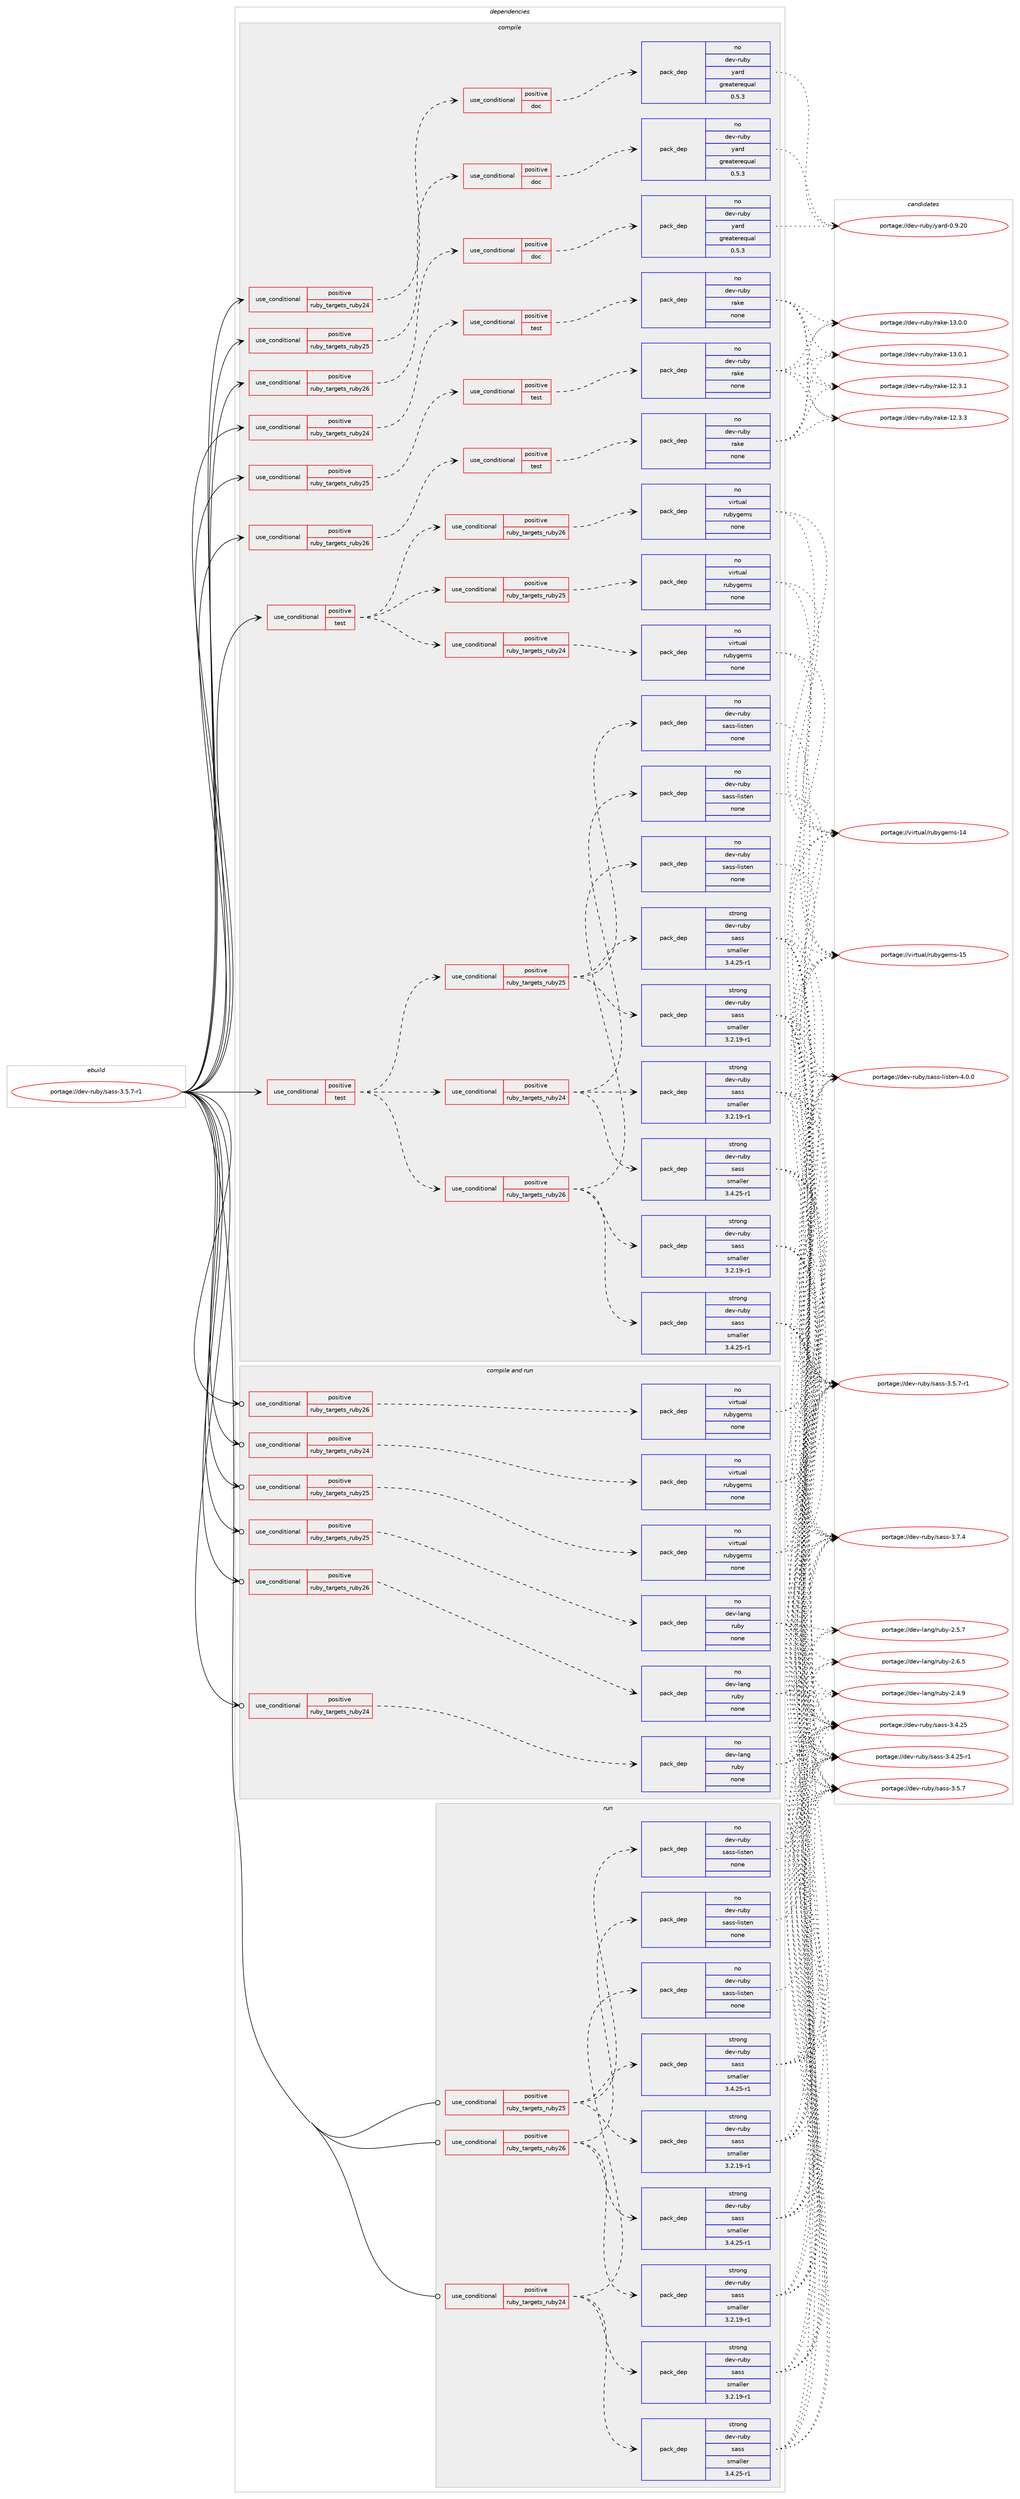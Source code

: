 digraph prolog {

# *************
# Graph options
# *************

newrank=true;
concentrate=true;
compound=true;
graph [rankdir=LR,fontname=Helvetica,fontsize=10,ranksep=1.5];#, ranksep=2.5, nodesep=0.2];
edge  [arrowhead=vee];
node  [fontname=Helvetica,fontsize=10];

# **********
# The ebuild
# **********

subgraph cluster_leftcol {
color=gray;
rank=same;
label=<<i>ebuild</i>>;
id [label="portage://dev-ruby/sass-3.5.7-r1", color=red, width=4, href="../dev-ruby/sass-3.5.7-r1.svg"];
}

# ****************
# The dependencies
# ****************

subgraph cluster_midcol {
color=gray;
label=<<i>dependencies</i>>;
subgraph cluster_compile {
fillcolor="#eeeeee";
style=filled;
label=<<i>compile</i>>;
subgraph cond65598 {
dependency248102 [label=<<TABLE BORDER="0" CELLBORDER="1" CELLSPACING="0" CELLPADDING="4"><TR><TD ROWSPAN="3" CELLPADDING="10">use_conditional</TD></TR><TR><TD>positive</TD></TR><TR><TD>ruby_targets_ruby24</TD></TR></TABLE>>, shape=none, color=red];
subgraph cond65599 {
dependency248103 [label=<<TABLE BORDER="0" CELLBORDER="1" CELLSPACING="0" CELLPADDING="4"><TR><TD ROWSPAN="3" CELLPADDING="10">use_conditional</TD></TR><TR><TD>positive</TD></TR><TR><TD>doc</TD></TR></TABLE>>, shape=none, color=red];
subgraph pack178959 {
dependency248104 [label=<<TABLE BORDER="0" CELLBORDER="1" CELLSPACING="0" CELLPADDING="4" WIDTH="220"><TR><TD ROWSPAN="6" CELLPADDING="30">pack_dep</TD></TR><TR><TD WIDTH="110">no</TD></TR><TR><TD>dev-ruby</TD></TR><TR><TD>yard</TD></TR><TR><TD>greaterequal</TD></TR><TR><TD>0.5.3</TD></TR></TABLE>>, shape=none, color=blue];
}
dependency248103:e -> dependency248104:w [weight=20,style="dashed",arrowhead="vee"];
}
dependency248102:e -> dependency248103:w [weight=20,style="dashed",arrowhead="vee"];
}
id:e -> dependency248102:w [weight=20,style="solid",arrowhead="vee"];
subgraph cond65600 {
dependency248105 [label=<<TABLE BORDER="0" CELLBORDER="1" CELLSPACING="0" CELLPADDING="4"><TR><TD ROWSPAN="3" CELLPADDING="10">use_conditional</TD></TR><TR><TD>positive</TD></TR><TR><TD>ruby_targets_ruby24</TD></TR></TABLE>>, shape=none, color=red];
subgraph cond65601 {
dependency248106 [label=<<TABLE BORDER="0" CELLBORDER="1" CELLSPACING="0" CELLPADDING="4"><TR><TD ROWSPAN="3" CELLPADDING="10">use_conditional</TD></TR><TR><TD>positive</TD></TR><TR><TD>test</TD></TR></TABLE>>, shape=none, color=red];
subgraph pack178960 {
dependency248107 [label=<<TABLE BORDER="0" CELLBORDER="1" CELLSPACING="0" CELLPADDING="4" WIDTH="220"><TR><TD ROWSPAN="6" CELLPADDING="30">pack_dep</TD></TR><TR><TD WIDTH="110">no</TD></TR><TR><TD>dev-ruby</TD></TR><TR><TD>rake</TD></TR><TR><TD>none</TD></TR><TR><TD></TD></TR></TABLE>>, shape=none, color=blue];
}
dependency248106:e -> dependency248107:w [weight=20,style="dashed",arrowhead="vee"];
}
dependency248105:e -> dependency248106:w [weight=20,style="dashed",arrowhead="vee"];
}
id:e -> dependency248105:w [weight=20,style="solid",arrowhead="vee"];
subgraph cond65602 {
dependency248108 [label=<<TABLE BORDER="0" CELLBORDER="1" CELLSPACING="0" CELLPADDING="4"><TR><TD ROWSPAN="3" CELLPADDING="10">use_conditional</TD></TR><TR><TD>positive</TD></TR><TR><TD>ruby_targets_ruby25</TD></TR></TABLE>>, shape=none, color=red];
subgraph cond65603 {
dependency248109 [label=<<TABLE BORDER="0" CELLBORDER="1" CELLSPACING="0" CELLPADDING="4"><TR><TD ROWSPAN="3" CELLPADDING="10">use_conditional</TD></TR><TR><TD>positive</TD></TR><TR><TD>doc</TD></TR></TABLE>>, shape=none, color=red];
subgraph pack178961 {
dependency248110 [label=<<TABLE BORDER="0" CELLBORDER="1" CELLSPACING="0" CELLPADDING="4" WIDTH="220"><TR><TD ROWSPAN="6" CELLPADDING="30">pack_dep</TD></TR><TR><TD WIDTH="110">no</TD></TR><TR><TD>dev-ruby</TD></TR><TR><TD>yard</TD></TR><TR><TD>greaterequal</TD></TR><TR><TD>0.5.3</TD></TR></TABLE>>, shape=none, color=blue];
}
dependency248109:e -> dependency248110:w [weight=20,style="dashed",arrowhead="vee"];
}
dependency248108:e -> dependency248109:w [weight=20,style="dashed",arrowhead="vee"];
}
id:e -> dependency248108:w [weight=20,style="solid",arrowhead="vee"];
subgraph cond65604 {
dependency248111 [label=<<TABLE BORDER="0" CELLBORDER="1" CELLSPACING="0" CELLPADDING="4"><TR><TD ROWSPAN="3" CELLPADDING="10">use_conditional</TD></TR><TR><TD>positive</TD></TR><TR><TD>ruby_targets_ruby25</TD></TR></TABLE>>, shape=none, color=red];
subgraph cond65605 {
dependency248112 [label=<<TABLE BORDER="0" CELLBORDER="1" CELLSPACING="0" CELLPADDING="4"><TR><TD ROWSPAN="3" CELLPADDING="10">use_conditional</TD></TR><TR><TD>positive</TD></TR><TR><TD>test</TD></TR></TABLE>>, shape=none, color=red];
subgraph pack178962 {
dependency248113 [label=<<TABLE BORDER="0" CELLBORDER="1" CELLSPACING="0" CELLPADDING="4" WIDTH="220"><TR><TD ROWSPAN="6" CELLPADDING="30">pack_dep</TD></TR><TR><TD WIDTH="110">no</TD></TR><TR><TD>dev-ruby</TD></TR><TR><TD>rake</TD></TR><TR><TD>none</TD></TR><TR><TD></TD></TR></TABLE>>, shape=none, color=blue];
}
dependency248112:e -> dependency248113:w [weight=20,style="dashed",arrowhead="vee"];
}
dependency248111:e -> dependency248112:w [weight=20,style="dashed",arrowhead="vee"];
}
id:e -> dependency248111:w [weight=20,style="solid",arrowhead="vee"];
subgraph cond65606 {
dependency248114 [label=<<TABLE BORDER="0" CELLBORDER="1" CELLSPACING="0" CELLPADDING="4"><TR><TD ROWSPAN="3" CELLPADDING="10">use_conditional</TD></TR><TR><TD>positive</TD></TR><TR><TD>ruby_targets_ruby26</TD></TR></TABLE>>, shape=none, color=red];
subgraph cond65607 {
dependency248115 [label=<<TABLE BORDER="0" CELLBORDER="1" CELLSPACING="0" CELLPADDING="4"><TR><TD ROWSPAN="3" CELLPADDING="10">use_conditional</TD></TR><TR><TD>positive</TD></TR><TR><TD>doc</TD></TR></TABLE>>, shape=none, color=red];
subgraph pack178963 {
dependency248116 [label=<<TABLE BORDER="0" CELLBORDER="1" CELLSPACING="0" CELLPADDING="4" WIDTH="220"><TR><TD ROWSPAN="6" CELLPADDING="30">pack_dep</TD></TR><TR><TD WIDTH="110">no</TD></TR><TR><TD>dev-ruby</TD></TR><TR><TD>yard</TD></TR><TR><TD>greaterequal</TD></TR><TR><TD>0.5.3</TD></TR></TABLE>>, shape=none, color=blue];
}
dependency248115:e -> dependency248116:w [weight=20,style="dashed",arrowhead="vee"];
}
dependency248114:e -> dependency248115:w [weight=20,style="dashed",arrowhead="vee"];
}
id:e -> dependency248114:w [weight=20,style="solid",arrowhead="vee"];
subgraph cond65608 {
dependency248117 [label=<<TABLE BORDER="0" CELLBORDER="1" CELLSPACING="0" CELLPADDING="4"><TR><TD ROWSPAN="3" CELLPADDING="10">use_conditional</TD></TR><TR><TD>positive</TD></TR><TR><TD>ruby_targets_ruby26</TD></TR></TABLE>>, shape=none, color=red];
subgraph cond65609 {
dependency248118 [label=<<TABLE BORDER="0" CELLBORDER="1" CELLSPACING="0" CELLPADDING="4"><TR><TD ROWSPAN="3" CELLPADDING="10">use_conditional</TD></TR><TR><TD>positive</TD></TR><TR><TD>test</TD></TR></TABLE>>, shape=none, color=red];
subgraph pack178964 {
dependency248119 [label=<<TABLE BORDER="0" CELLBORDER="1" CELLSPACING="0" CELLPADDING="4" WIDTH="220"><TR><TD ROWSPAN="6" CELLPADDING="30">pack_dep</TD></TR><TR><TD WIDTH="110">no</TD></TR><TR><TD>dev-ruby</TD></TR><TR><TD>rake</TD></TR><TR><TD>none</TD></TR><TR><TD></TD></TR></TABLE>>, shape=none, color=blue];
}
dependency248118:e -> dependency248119:w [weight=20,style="dashed",arrowhead="vee"];
}
dependency248117:e -> dependency248118:w [weight=20,style="dashed",arrowhead="vee"];
}
id:e -> dependency248117:w [weight=20,style="solid",arrowhead="vee"];
subgraph cond65610 {
dependency248120 [label=<<TABLE BORDER="0" CELLBORDER="1" CELLSPACING="0" CELLPADDING="4"><TR><TD ROWSPAN="3" CELLPADDING="10">use_conditional</TD></TR><TR><TD>positive</TD></TR><TR><TD>test</TD></TR></TABLE>>, shape=none, color=red];
subgraph cond65611 {
dependency248121 [label=<<TABLE BORDER="0" CELLBORDER="1" CELLSPACING="0" CELLPADDING="4"><TR><TD ROWSPAN="3" CELLPADDING="10">use_conditional</TD></TR><TR><TD>positive</TD></TR><TR><TD>ruby_targets_ruby24</TD></TR></TABLE>>, shape=none, color=red];
subgraph pack178965 {
dependency248122 [label=<<TABLE BORDER="0" CELLBORDER="1" CELLSPACING="0" CELLPADDING="4" WIDTH="220"><TR><TD ROWSPAN="6" CELLPADDING="30">pack_dep</TD></TR><TR><TD WIDTH="110">no</TD></TR><TR><TD>virtual</TD></TR><TR><TD>rubygems</TD></TR><TR><TD>none</TD></TR><TR><TD></TD></TR></TABLE>>, shape=none, color=blue];
}
dependency248121:e -> dependency248122:w [weight=20,style="dashed",arrowhead="vee"];
}
dependency248120:e -> dependency248121:w [weight=20,style="dashed",arrowhead="vee"];
subgraph cond65612 {
dependency248123 [label=<<TABLE BORDER="0" CELLBORDER="1" CELLSPACING="0" CELLPADDING="4"><TR><TD ROWSPAN="3" CELLPADDING="10">use_conditional</TD></TR><TR><TD>positive</TD></TR><TR><TD>ruby_targets_ruby25</TD></TR></TABLE>>, shape=none, color=red];
subgraph pack178966 {
dependency248124 [label=<<TABLE BORDER="0" CELLBORDER="1" CELLSPACING="0" CELLPADDING="4" WIDTH="220"><TR><TD ROWSPAN="6" CELLPADDING="30">pack_dep</TD></TR><TR><TD WIDTH="110">no</TD></TR><TR><TD>virtual</TD></TR><TR><TD>rubygems</TD></TR><TR><TD>none</TD></TR><TR><TD></TD></TR></TABLE>>, shape=none, color=blue];
}
dependency248123:e -> dependency248124:w [weight=20,style="dashed",arrowhead="vee"];
}
dependency248120:e -> dependency248123:w [weight=20,style="dashed",arrowhead="vee"];
subgraph cond65613 {
dependency248125 [label=<<TABLE BORDER="0" CELLBORDER="1" CELLSPACING="0" CELLPADDING="4"><TR><TD ROWSPAN="3" CELLPADDING="10">use_conditional</TD></TR><TR><TD>positive</TD></TR><TR><TD>ruby_targets_ruby26</TD></TR></TABLE>>, shape=none, color=red];
subgraph pack178967 {
dependency248126 [label=<<TABLE BORDER="0" CELLBORDER="1" CELLSPACING="0" CELLPADDING="4" WIDTH="220"><TR><TD ROWSPAN="6" CELLPADDING="30">pack_dep</TD></TR><TR><TD WIDTH="110">no</TD></TR><TR><TD>virtual</TD></TR><TR><TD>rubygems</TD></TR><TR><TD>none</TD></TR><TR><TD></TD></TR></TABLE>>, shape=none, color=blue];
}
dependency248125:e -> dependency248126:w [weight=20,style="dashed",arrowhead="vee"];
}
dependency248120:e -> dependency248125:w [weight=20,style="dashed",arrowhead="vee"];
}
id:e -> dependency248120:w [weight=20,style="solid",arrowhead="vee"];
subgraph cond65614 {
dependency248127 [label=<<TABLE BORDER="0" CELLBORDER="1" CELLSPACING="0" CELLPADDING="4"><TR><TD ROWSPAN="3" CELLPADDING="10">use_conditional</TD></TR><TR><TD>positive</TD></TR><TR><TD>test</TD></TR></TABLE>>, shape=none, color=red];
subgraph cond65615 {
dependency248128 [label=<<TABLE BORDER="0" CELLBORDER="1" CELLSPACING="0" CELLPADDING="4"><TR><TD ROWSPAN="3" CELLPADDING="10">use_conditional</TD></TR><TR><TD>positive</TD></TR><TR><TD>ruby_targets_ruby24</TD></TR></TABLE>>, shape=none, color=red];
subgraph pack178968 {
dependency248129 [label=<<TABLE BORDER="0" CELLBORDER="1" CELLSPACING="0" CELLPADDING="4" WIDTH="220"><TR><TD ROWSPAN="6" CELLPADDING="30">pack_dep</TD></TR><TR><TD WIDTH="110">strong</TD></TR><TR><TD>dev-ruby</TD></TR><TR><TD>sass</TD></TR><TR><TD>smaller</TD></TR><TR><TD>3.2.19-r1</TD></TR></TABLE>>, shape=none, color=blue];
}
dependency248128:e -> dependency248129:w [weight=20,style="dashed",arrowhead="vee"];
subgraph pack178969 {
dependency248130 [label=<<TABLE BORDER="0" CELLBORDER="1" CELLSPACING="0" CELLPADDING="4" WIDTH="220"><TR><TD ROWSPAN="6" CELLPADDING="30">pack_dep</TD></TR><TR><TD WIDTH="110">strong</TD></TR><TR><TD>dev-ruby</TD></TR><TR><TD>sass</TD></TR><TR><TD>smaller</TD></TR><TR><TD>3.4.25-r1</TD></TR></TABLE>>, shape=none, color=blue];
}
dependency248128:e -> dependency248130:w [weight=20,style="dashed",arrowhead="vee"];
subgraph pack178970 {
dependency248131 [label=<<TABLE BORDER="0" CELLBORDER="1" CELLSPACING="0" CELLPADDING="4" WIDTH="220"><TR><TD ROWSPAN="6" CELLPADDING="30">pack_dep</TD></TR><TR><TD WIDTH="110">no</TD></TR><TR><TD>dev-ruby</TD></TR><TR><TD>sass-listen</TD></TR><TR><TD>none</TD></TR><TR><TD></TD></TR></TABLE>>, shape=none, color=blue];
}
dependency248128:e -> dependency248131:w [weight=20,style="dashed",arrowhead="vee"];
}
dependency248127:e -> dependency248128:w [weight=20,style="dashed",arrowhead="vee"];
subgraph cond65616 {
dependency248132 [label=<<TABLE BORDER="0" CELLBORDER="1" CELLSPACING="0" CELLPADDING="4"><TR><TD ROWSPAN="3" CELLPADDING="10">use_conditional</TD></TR><TR><TD>positive</TD></TR><TR><TD>ruby_targets_ruby25</TD></TR></TABLE>>, shape=none, color=red];
subgraph pack178971 {
dependency248133 [label=<<TABLE BORDER="0" CELLBORDER="1" CELLSPACING="0" CELLPADDING="4" WIDTH="220"><TR><TD ROWSPAN="6" CELLPADDING="30">pack_dep</TD></TR><TR><TD WIDTH="110">strong</TD></TR><TR><TD>dev-ruby</TD></TR><TR><TD>sass</TD></TR><TR><TD>smaller</TD></TR><TR><TD>3.2.19-r1</TD></TR></TABLE>>, shape=none, color=blue];
}
dependency248132:e -> dependency248133:w [weight=20,style="dashed",arrowhead="vee"];
subgraph pack178972 {
dependency248134 [label=<<TABLE BORDER="0" CELLBORDER="1" CELLSPACING="0" CELLPADDING="4" WIDTH="220"><TR><TD ROWSPAN="6" CELLPADDING="30">pack_dep</TD></TR><TR><TD WIDTH="110">strong</TD></TR><TR><TD>dev-ruby</TD></TR><TR><TD>sass</TD></TR><TR><TD>smaller</TD></TR><TR><TD>3.4.25-r1</TD></TR></TABLE>>, shape=none, color=blue];
}
dependency248132:e -> dependency248134:w [weight=20,style="dashed",arrowhead="vee"];
subgraph pack178973 {
dependency248135 [label=<<TABLE BORDER="0" CELLBORDER="1" CELLSPACING="0" CELLPADDING="4" WIDTH="220"><TR><TD ROWSPAN="6" CELLPADDING="30">pack_dep</TD></TR><TR><TD WIDTH="110">no</TD></TR><TR><TD>dev-ruby</TD></TR><TR><TD>sass-listen</TD></TR><TR><TD>none</TD></TR><TR><TD></TD></TR></TABLE>>, shape=none, color=blue];
}
dependency248132:e -> dependency248135:w [weight=20,style="dashed",arrowhead="vee"];
}
dependency248127:e -> dependency248132:w [weight=20,style="dashed",arrowhead="vee"];
subgraph cond65617 {
dependency248136 [label=<<TABLE BORDER="0" CELLBORDER="1" CELLSPACING="0" CELLPADDING="4"><TR><TD ROWSPAN="3" CELLPADDING="10">use_conditional</TD></TR><TR><TD>positive</TD></TR><TR><TD>ruby_targets_ruby26</TD></TR></TABLE>>, shape=none, color=red];
subgraph pack178974 {
dependency248137 [label=<<TABLE BORDER="0" CELLBORDER="1" CELLSPACING="0" CELLPADDING="4" WIDTH="220"><TR><TD ROWSPAN="6" CELLPADDING="30">pack_dep</TD></TR><TR><TD WIDTH="110">strong</TD></TR><TR><TD>dev-ruby</TD></TR><TR><TD>sass</TD></TR><TR><TD>smaller</TD></TR><TR><TD>3.2.19-r1</TD></TR></TABLE>>, shape=none, color=blue];
}
dependency248136:e -> dependency248137:w [weight=20,style="dashed",arrowhead="vee"];
subgraph pack178975 {
dependency248138 [label=<<TABLE BORDER="0" CELLBORDER="1" CELLSPACING="0" CELLPADDING="4" WIDTH="220"><TR><TD ROWSPAN="6" CELLPADDING="30">pack_dep</TD></TR><TR><TD WIDTH="110">strong</TD></TR><TR><TD>dev-ruby</TD></TR><TR><TD>sass</TD></TR><TR><TD>smaller</TD></TR><TR><TD>3.4.25-r1</TD></TR></TABLE>>, shape=none, color=blue];
}
dependency248136:e -> dependency248138:w [weight=20,style="dashed",arrowhead="vee"];
subgraph pack178976 {
dependency248139 [label=<<TABLE BORDER="0" CELLBORDER="1" CELLSPACING="0" CELLPADDING="4" WIDTH="220"><TR><TD ROWSPAN="6" CELLPADDING="30">pack_dep</TD></TR><TR><TD WIDTH="110">no</TD></TR><TR><TD>dev-ruby</TD></TR><TR><TD>sass-listen</TD></TR><TR><TD>none</TD></TR><TR><TD></TD></TR></TABLE>>, shape=none, color=blue];
}
dependency248136:e -> dependency248139:w [weight=20,style="dashed",arrowhead="vee"];
}
dependency248127:e -> dependency248136:w [weight=20,style="dashed",arrowhead="vee"];
}
id:e -> dependency248127:w [weight=20,style="solid",arrowhead="vee"];
}
subgraph cluster_compileandrun {
fillcolor="#eeeeee";
style=filled;
label=<<i>compile and run</i>>;
subgraph cond65618 {
dependency248140 [label=<<TABLE BORDER="0" CELLBORDER="1" CELLSPACING="0" CELLPADDING="4"><TR><TD ROWSPAN="3" CELLPADDING="10">use_conditional</TD></TR><TR><TD>positive</TD></TR><TR><TD>ruby_targets_ruby24</TD></TR></TABLE>>, shape=none, color=red];
subgraph pack178977 {
dependency248141 [label=<<TABLE BORDER="0" CELLBORDER="1" CELLSPACING="0" CELLPADDING="4" WIDTH="220"><TR><TD ROWSPAN="6" CELLPADDING="30">pack_dep</TD></TR><TR><TD WIDTH="110">no</TD></TR><TR><TD>dev-lang</TD></TR><TR><TD>ruby</TD></TR><TR><TD>none</TD></TR><TR><TD></TD></TR></TABLE>>, shape=none, color=blue];
}
dependency248140:e -> dependency248141:w [weight=20,style="dashed",arrowhead="vee"];
}
id:e -> dependency248140:w [weight=20,style="solid",arrowhead="odotvee"];
subgraph cond65619 {
dependency248142 [label=<<TABLE BORDER="0" CELLBORDER="1" CELLSPACING="0" CELLPADDING="4"><TR><TD ROWSPAN="3" CELLPADDING="10">use_conditional</TD></TR><TR><TD>positive</TD></TR><TR><TD>ruby_targets_ruby24</TD></TR></TABLE>>, shape=none, color=red];
subgraph pack178978 {
dependency248143 [label=<<TABLE BORDER="0" CELLBORDER="1" CELLSPACING="0" CELLPADDING="4" WIDTH="220"><TR><TD ROWSPAN="6" CELLPADDING="30">pack_dep</TD></TR><TR><TD WIDTH="110">no</TD></TR><TR><TD>virtual</TD></TR><TR><TD>rubygems</TD></TR><TR><TD>none</TD></TR><TR><TD></TD></TR></TABLE>>, shape=none, color=blue];
}
dependency248142:e -> dependency248143:w [weight=20,style="dashed",arrowhead="vee"];
}
id:e -> dependency248142:w [weight=20,style="solid",arrowhead="odotvee"];
subgraph cond65620 {
dependency248144 [label=<<TABLE BORDER="0" CELLBORDER="1" CELLSPACING="0" CELLPADDING="4"><TR><TD ROWSPAN="3" CELLPADDING="10">use_conditional</TD></TR><TR><TD>positive</TD></TR><TR><TD>ruby_targets_ruby25</TD></TR></TABLE>>, shape=none, color=red];
subgraph pack178979 {
dependency248145 [label=<<TABLE BORDER="0" CELLBORDER="1" CELLSPACING="0" CELLPADDING="4" WIDTH="220"><TR><TD ROWSPAN="6" CELLPADDING="30">pack_dep</TD></TR><TR><TD WIDTH="110">no</TD></TR><TR><TD>dev-lang</TD></TR><TR><TD>ruby</TD></TR><TR><TD>none</TD></TR><TR><TD></TD></TR></TABLE>>, shape=none, color=blue];
}
dependency248144:e -> dependency248145:w [weight=20,style="dashed",arrowhead="vee"];
}
id:e -> dependency248144:w [weight=20,style="solid",arrowhead="odotvee"];
subgraph cond65621 {
dependency248146 [label=<<TABLE BORDER="0" CELLBORDER="1" CELLSPACING="0" CELLPADDING="4"><TR><TD ROWSPAN="3" CELLPADDING="10">use_conditional</TD></TR><TR><TD>positive</TD></TR><TR><TD>ruby_targets_ruby25</TD></TR></TABLE>>, shape=none, color=red];
subgraph pack178980 {
dependency248147 [label=<<TABLE BORDER="0" CELLBORDER="1" CELLSPACING="0" CELLPADDING="4" WIDTH="220"><TR><TD ROWSPAN="6" CELLPADDING="30">pack_dep</TD></TR><TR><TD WIDTH="110">no</TD></TR><TR><TD>virtual</TD></TR><TR><TD>rubygems</TD></TR><TR><TD>none</TD></TR><TR><TD></TD></TR></TABLE>>, shape=none, color=blue];
}
dependency248146:e -> dependency248147:w [weight=20,style="dashed",arrowhead="vee"];
}
id:e -> dependency248146:w [weight=20,style="solid",arrowhead="odotvee"];
subgraph cond65622 {
dependency248148 [label=<<TABLE BORDER="0" CELLBORDER="1" CELLSPACING="0" CELLPADDING="4"><TR><TD ROWSPAN="3" CELLPADDING="10">use_conditional</TD></TR><TR><TD>positive</TD></TR><TR><TD>ruby_targets_ruby26</TD></TR></TABLE>>, shape=none, color=red];
subgraph pack178981 {
dependency248149 [label=<<TABLE BORDER="0" CELLBORDER="1" CELLSPACING="0" CELLPADDING="4" WIDTH="220"><TR><TD ROWSPAN="6" CELLPADDING="30">pack_dep</TD></TR><TR><TD WIDTH="110">no</TD></TR><TR><TD>dev-lang</TD></TR><TR><TD>ruby</TD></TR><TR><TD>none</TD></TR><TR><TD></TD></TR></TABLE>>, shape=none, color=blue];
}
dependency248148:e -> dependency248149:w [weight=20,style="dashed",arrowhead="vee"];
}
id:e -> dependency248148:w [weight=20,style="solid",arrowhead="odotvee"];
subgraph cond65623 {
dependency248150 [label=<<TABLE BORDER="0" CELLBORDER="1" CELLSPACING="0" CELLPADDING="4"><TR><TD ROWSPAN="3" CELLPADDING="10">use_conditional</TD></TR><TR><TD>positive</TD></TR><TR><TD>ruby_targets_ruby26</TD></TR></TABLE>>, shape=none, color=red];
subgraph pack178982 {
dependency248151 [label=<<TABLE BORDER="0" CELLBORDER="1" CELLSPACING="0" CELLPADDING="4" WIDTH="220"><TR><TD ROWSPAN="6" CELLPADDING="30">pack_dep</TD></TR><TR><TD WIDTH="110">no</TD></TR><TR><TD>virtual</TD></TR><TR><TD>rubygems</TD></TR><TR><TD>none</TD></TR><TR><TD></TD></TR></TABLE>>, shape=none, color=blue];
}
dependency248150:e -> dependency248151:w [weight=20,style="dashed",arrowhead="vee"];
}
id:e -> dependency248150:w [weight=20,style="solid",arrowhead="odotvee"];
}
subgraph cluster_run {
fillcolor="#eeeeee";
style=filled;
label=<<i>run</i>>;
subgraph cond65624 {
dependency248152 [label=<<TABLE BORDER="0" CELLBORDER="1" CELLSPACING="0" CELLPADDING="4"><TR><TD ROWSPAN="3" CELLPADDING="10">use_conditional</TD></TR><TR><TD>positive</TD></TR><TR><TD>ruby_targets_ruby24</TD></TR></TABLE>>, shape=none, color=red];
subgraph pack178983 {
dependency248153 [label=<<TABLE BORDER="0" CELLBORDER="1" CELLSPACING="0" CELLPADDING="4" WIDTH="220"><TR><TD ROWSPAN="6" CELLPADDING="30">pack_dep</TD></TR><TR><TD WIDTH="110">strong</TD></TR><TR><TD>dev-ruby</TD></TR><TR><TD>sass</TD></TR><TR><TD>smaller</TD></TR><TR><TD>3.2.19-r1</TD></TR></TABLE>>, shape=none, color=blue];
}
dependency248152:e -> dependency248153:w [weight=20,style="dashed",arrowhead="vee"];
subgraph pack178984 {
dependency248154 [label=<<TABLE BORDER="0" CELLBORDER="1" CELLSPACING="0" CELLPADDING="4" WIDTH="220"><TR><TD ROWSPAN="6" CELLPADDING="30">pack_dep</TD></TR><TR><TD WIDTH="110">strong</TD></TR><TR><TD>dev-ruby</TD></TR><TR><TD>sass</TD></TR><TR><TD>smaller</TD></TR><TR><TD>3.4.25-r1</TD></TR></TABLE>>, shape=none, color=blue];
}
dependency248152:e -> dependency248154:w [weight=20,style="dashed",arrowhead="vee"];
subgraph pack178985 {
dependency248155 [label=<<TABLE BORDER="0" CELLBORDER="1" CELLSPACING="0" CELLPADDING="4" WIDTH="220"><TR><TD ROWSPAN="6" CELLPADDING="30">pack_dep</TD></TR><TR><TD WIDTH="110">no</TD></TR><TR><TD>dev-ruby</TD></TR><TR><TD>sass-listen</TD></TR><TR><TD>none</TD></TR><TR><TD></TD></TR></TABLE>>, shape=none, color=blue];
}
dependency248152:e -> dependency248155:w [weight=20,style="dashed",arrowhead="vee"];
}
id:e -> dependency248152:w [weight=20,style="solid",arrowhead="odot"];
subgraph cond65625 {
dependency248156 [label=<<TABLE BORDER="0" CELLBORDER="1" CELLSPACING="0" CELLPADDING="4"><TR><TD ROWSPAN="3" CELLPADDING="10">use_conditional</TD></TR><TR><TD>positive</TD></TR><TR><TD>ruby_targets_ruby25</TD></TR></TABLE>>, shape=none, color=red];
subgraph pack178986 {
dependency248157 [label=<<TABLE BORDER="0" CELLBORDER="1" CELLSPACING="0" CELLPADDING="4" WIDTH="220"><TR><TD ROWSPAN="6" CELLPADDING="30">pack_dep</TD></TR><TR><TD WIDTH="110">strong</TD></TR><TR><TD>dev-ruby</TD></TR><TR><TD>sass</TD></TR><TR><TD>smaller</TD></TR><TR><TD>3.2.19-r1</TD></TR></TABLE>>, shape=none, color=blue];
}
dependency248156:e -> dependency248157:w [weight=20,style="dashed",arrowhead="vee"];
subgraph pack178987 {
dependency248158 [label=<<TABLE BORDER="0" CELLBORDER="1" CELLSPACING="0" CELLPADDING="4" WIDTH="220"><TR><TD ROWSPAN="6" CELLPADDING="30">pack_dep</TD></TR><TR><TD WIDTH="110">strong</TD></TR><TR><TD>dev-ruby</TD></TR><TR><TD>sass</TD></TR><TR><TD>smaller</TD></TR><TR><TD>3.4.25-r1</TD></TR></TABLE>>, shape=none, color=blue];
}
dependency248156:e -> dependency248158:w [weight=20,style="dashed",arrowhead="vee"];
subgraph pack178988 {
dependency248159 [label=<<TABLE BORDER="0" CELLBORDER="1" CELLSPACING="0" CELLPADDING="4" WIDTH="220"><TR><TD ROWSPAN="6" CELLPADDING="30">pack_dep</TD></TR><TR><TD WIDTH="110">no</TD></TR><TR><TD>dev-ruby</TD></TR><TR><TD>sass-listen</TD></TR><TR><TD>none</TD></TR><TR><TD></TD></TR></TABLE>>, shape=none, color=blue];
}
dependency248156:e -> dependency248159:w [weight=20,style="dashed",arrowhead="vee"];
}
id:e -> dependency248156:w [weight=20,style="solid",arrowhead="odot"];
subgraph cond65626 {
dependency248160 [label=<<TABLE BORDER="0" CELLBORDER="1" CELLSPACING="0" CELLPADDING="4"><TR><TD ROWSPAN="3" CELLPADDING="10">use_conditional</TD></TR><TR><TD>positive</TD></TR><TR><TD>ruby_targets_ruby26</TD></TR></TABLE>>, shape=none, color=red];
subgraph pack178989 {
dependency248161 [label=<<TABLE BORDER="0" CELLBORDER="1" CELLSPACING="0" CELLPADDING="4" WIDTH="220"><TR><TD ROWSPAN="6" CELLPADDING="30">pack_dep</TD></TR><TR><TD WIDTH="110">strong</TD></TR><TR><TD>dev-ruby</TD></TR><TR><TD>sass</TD></TR><TR><TD>smaller</TD></TR><TR><TD>3.2.19-r1</TD></TR></TABLE>>, shape=none, color=blue];
}
dependency248160:e -> dependency248161:w [weight=20,style="dashed",arrowhead="vee"];
subgraph pack178990 {
dependency248162 [label=<<TABLE BORDER="0" CELLBORDER="1" CELLSPACING="0" CELLPADDING="4" WIDTH="220"><TR><TD ROWSPAN="6" CELLPADDING="30">pack_dep</TD></TR><TR><TD WIDTH="110">strong</TD></TR><TR><TD>dev-ruby</TD></TR><TR><TD>sass</TD></TR><TR><TD>smaller</TD></TR><TR><TD>3.4.25-r1</TD></TR></TABLE>>, shape=none, color=blue];
}
dependency248160:e -> dependency248162:w [weight=20,style="dashed",arrowhead="vee"];
subgraph pack178991 {
dependency248163 [label=<<TABLE BORDER="0" CELLBORDER="1" CELLSPACING="0" CELLPADDING="4" WIDTH="220"><TR><TD ROWSPAN="6" CELLPADDING="30">pack_dep</TD></TR><TR><TD WIDTH="110">no</TD></TR><TR><TD>dev-ruby</TD></TR><TR><TD>sass-listen</TD></TR><TR><TD>none</TD></TR><TR><TD></TD></TR></TABLE>>, shape=none, color=blue];
}
dependency248160:e -> dependency248163:w [weight=20,style="dashed",arrowhead="vee"];
}
id:e -> dependency248160:w [weight=20,style="solid",arrowhead="odot"];
}
}

# **************
# The candidates
# **************

subgraph cluster_choices {
rank=same;
color=gray;
label=<<i>candidates</i>>;

subgraph choice178959 {
color=black;
nodesep=1;
choiceportage1001011184511411798121471219711410045484657465048 [label="portage://dev-ruby/yard-0.9.20", color=red, width=4,href="../dev-ruby/yard-0.9.20.svg"];
dependency248104:e -> choiceportage1001011184511411798121471219711410045484657465048:w [style=dotted,weight="100"];
}
subgraph choice178960 {
color=black;
nodesep=1;
choiceportage1001011184511411798121471149710710145495046514649 [label="portage://dev-ruby/rake-12.3.1", color=red, width=4,href="../dev-ruby/rake-12.3.1.svg"];
choiceportage1001011184511411798121471149710710145495046514651 [label="portage://dev-ruby/rake-12.3.3", color=red, width=4,href="../dev-ruby/rake-12.3.3.svg"];
choiceportage1001011184511411798121471149710710145495146484648 [label="portage://dev-ruby/rake-13.0.0", color=red, width=4,href="../dev-ruby/rake-13.0.0.svg"];
choiceportage1001011184511411798121471149710710145495146484649 [label="portage://dev-ruby/rake-13.0.1", color=red, width=4,href="../dev-ruby/rake-13.0.1.svg"];
dependency248107:e -> choiceportage1001011184511411798121471149710710145495046514649:w [style=dotted,weight="100"];
dependency248107:e -> choiceportage1001011184511411798121471149710710145495046514651:w [style=dotted,weight="100"];
dependency248107:e -> choiceportage1001011184511411798121471149710710145495146484648:w [style=dotted,weight="100"];
dependency248107:e -> choiceportage1001011184511411798121471149710710145495146484649:w [style=dotted,weight="100"];
}
subgraph choice178961 {
color=black;
nodesep=1;
choiceportage1001011184511411798121471219711410045484657465048 [label="portage://dev-ruby/yard-0.9.20", color=red, width=4,href="../dev-ruby/yard-0.9.20.svg"];
dependency248110:e -> choiceportage1001011184511411798121471219711410045484657465048:w [style=dotted,weight="100"];
}
subgraph choice178962 {
color=black;
nodesep=1;
choiceportage1001011184511411798121471149710710145495046514649 [label="portage://dev-ruby/rake-12.3.1", color=red, width=4,href="../dev-ruby/rake-12.3.1.svg"];
choiceportage1001011184511411798121471149710710145495046514651 [label="portage://dev-ruby/rake-12.3.3", color=red, width=4,href="../dev-ruby/rake-12.3.3.svg"];
choiceportage1001011184511411798121471149710710145495146484648 [label="portage://dev-ruby/rake-13.0.0", color=red, width=4,href="../dev-ruby/rake-13.0.0.svg"];
choiceportage1001011184511411798121471149710710145495146484649 [label="portage://dev-ruby/rake-13.0.1", color=red, width=4,href="../dev-ruby/rake-13.0.1.svg"];
dependency248113:e -> choiceportage1001011184511411798121471149710710145495046514649:w [style=dotted,weight="100"];
dependency248113:e -> choiceportage1001011184511411798121471149710710145495046514651:w [style=dotted,weight="100"];
dependency248113:e -> choiceportage1001011184511411798121471149710710145495146484648:w [style=dotted,weight="100"];
dependency248113:e -> choiceportage1001011184511411798121471149710710145495146484649:w [style=dotted,weight="100"];
}
subgraph choice178963 {
color=black;
nodesep=1;
choiceportage1001011184511411798121471219711410045484657465048 [label="portage://dev-ruby/yard-0.9.20", color=red, width=4,href="../dev-ruby/yard-0.9.20.svg"];
dependency248116:e -> choiceportage1001011184511411798121471219711410045484657465048:w [style=dotted,weight="100"];
}
subgraph choice178964 {
color=black;
nodesep=1;
choiceportage1001011184511411798121471149710710145495046514649 [label="portage://dev-ruby/rake-12.3.1", color=red, width=4,href="../dev-ruby/rake-12.3.1.svg"];
choiceportage1001011184511411798121471149710710145495046514651 [label="portage://dev-ruby/rake-12.3.3", color=red, width=4,href="../dev-ruby/rake-12.3.3.svg"];
choiceportage1001011184511411798121471149710710145495146484648 [label="portage://dev-ruby/rake-13.0.0", color=red, width=4,href="../dev-ruby/rake-13.0.0.svg"];
choiceportage1001011184511411798121471149710710145495146484649 [label="portage://dev-ruby/rake-13.0.1", color=red, width=4,href="../dev-ruby/rake-13.0.1.svg"];
dependency248119:e -> choiceportage1001011184511411798121471149710710145495046514649:w [style=dotted,weight="100"];
dependency248119:e -> choiceportage1001011184511411798121471149710710145495046514651:w [style=dotted,weight="100"];
dependency248119:e -> choiceportage1001011184511411798121471149710710145495146484648:w [style=dotted,weight="100"];
dependency248119:e -> choiceportage1001011184511411798121471149710710145495146484649:w [style=dotted,weight="100"];
}
subgraph choice178965 {
color=black;
nodesep=1;
choiceportage118105114116117971084711411798121103101109115454952 [label="portage://virtual/rubygems-14", color=red, width=4,href="../virtual/rubygems-14.svg"];
choiceportage118105114116117971084711411798121103101109115454953 [label="portage://virtual/rubygems-15", color=red, width=4,href="../virtual/rubygems-15.svg"];
dependency248122:e -> choiceportage118105114116117971084711411798121103101109115454952:w [style=dotted,weight="100"];
dependency248122:e -> choiceportage118105114116117971084711411798121103101109115454953:w [style=dotted,weight="100"];
}
subgraph choice178966 {
color=black;
nodesep=1;
choiceportage118105114116117971084711411798121103101109115454952 [label="portage://virtual/rubygems-14", color=red, width=4,href="../virtual/rubygems-14.svg"];
choiceportage118105114116117971084711411798121103101109115454953 [label="portage://virtual/rubygems-15", color=red, width=4,href="../virtual/rubygems-15.svg"];
dependency248124:e -> choiceportage118105114116117971084711411798121103101109115454952:w [style=dotted,weight="100"];
dependency248124:e -> choiceportage118105114116117971084711411798121103101109115454953:w [style=dotted,weight="100"];
}
subgraph choice178967 {
color=black;
nodesep=1;
choiceportage118105114116117971084711411798121103101109115454952 [label="portage://virtual/rubygems-14", color=red, width=4,href="../virtual/rubygems-14.svg"];
choiceportage118105114116117971084711411798121103101109115454953 [label="portage://virtual/rubygems-15", color=red, width=4,href="../virtual/rubygems-15.svg"];
dependency248126:e -> choiceportage118105114116117971084711411798121103101109115454952:w [style=dotted,weight="100"];
dependency248126:e -> choiceportage118105114116117971084711411798121103101109115454953:w [style=dotted,weight="100"];
}
subgraph choice178968 {
color=black;
nodesep=1;
choiceportage1001011184511411798121471159711511545514652465053 [label="portage://dev-ruby/sass-3.4.25", color=red, width=4,href="../dev-ruby/sass-3.4.25.svg"];
choiceportage10010111845114117981214711597115115455146524650534511449 [label="portage://dev-ruby/sass-3.4.25-r1", color=red, width=4,href="../dev-ruby/sass-3.4.25-r1.svg"];
choiceportage10010111845114117981214711597115115455146534655 [label="portage://dev-ruby/sass-3.5.7", color=red, width=4,href="../dev-ruby/sass-3.5.7.svg"];
choiceportage100101118451141179812147115971151154551465346554511449 [label="portage://dev-ruby/sass-3.5.7-r1", color=red, width=4,href="../dev-ruby/sass-3.5.7-r1.svg"];
choiceportage10010111845114117981214711597115115455146554652 [label="portage://dev-ruby/sass-3.7.4", color=red, width=4,href="../dev-ruby/sass-3.7.4.svg"];
dependency248129:e -> choiceportage1001011184511411798121471159711511545514652465053:w [style=dotted,weight="100"];
dependency248129:e -> choiceportage10010111845114117981214711597115115455146524650534511449:w [style=dotted,weight="100"];
dependency248129:e -> choiceportage10010111845114117981214711597115115455146534655:w [style=dotted,weight="100"];
dependency248129:e -> choiceportage100101118451141179812147115971151154551465346554511449:w [style=dotted,weight="100"];
dependency248129:e -> choiceportage10010111845114117981214711597115115455146554652:w [style=dotted,weight="100"];
}
subgraph choice178969 {
color=black;
nodesep=1;
choiceportage1001011184511411798121471159711511545514652465053 [label="portage://dev-ruby/sass-3.4.25", color=red, width=4,href="../dev-ruby/sass-3.4.25.svg"];
choiceportage10010111845114117981214711597115115455146524650534511449 [label="portage://dev-ruby/sass-3.4.25-r1", color=red, width=4,href="../dev-ruby/sass-3.4.25-r1.svg"];
choiceportage10010111845114117981214711597115115455146534655 [label="portage://dev-ruby/sass-3.5.7", color=red, width=4,href="../dev-ruby/sass-3.5.7.svg"];
choiceportage100101118451141179812147115971151154551465346554511449 [label="portage://dev-ruby/sass-3.5.7-r1", color=red, width=4,href="../dev-ruby/sass-3.5.7-r1.svg"];
choiceportage10010111845114117981214711597115115455146554652 [label="portage://dev-ruby/sass-3.7.4", color=red, width=4,href="../dev-ruby/sass-3.7.4.svg"];
dependency248130:e -> choiceportage1001011184511411798121471159711511545514652465053:w [style=dotted,weight="100"];
dependency248130:e -> choiceportage10010111845114117981214711597115115455146524650534511449:w [style=dotted,weight="100"];
dependency248130:e -> choiceportage10010111845114117981214711597115115455146534655:w [style=dotted,weight="100"];
dependency248130:e -> choiceportage100101118451141179812147115971151154551465346554511449:w [style=dotted,weight="100"];
dependency248130:e -> choiceportage10010111845114117981214711597115115455146554652:w [style=dotted,weight="100"];
}
subgraph choice178970 {
color=black;
nodesep=1;
choiceportage1001011184511411798121471159711511545108105115116101110455246484648 [label="portage://dev-ruby/sass-listen-4.0.0", color=red, width=4,href="../dev-ruby/sass-listen-4.0.0.svg"];
dependency248131:e -> choiceportage1001011184511411798121471159711511545108105115116101110455246484648:w [style=dotted,weight="100"];
}
subgraph choice178971 {
color=black;
nodesep=1;
choiceportage1001011184511411798121471159711511545514652465053 [label="portage://dev-ruby/sass-3.4.25", color=red, width=4,href="../dev-ruby/sass-3.4.25.svg"];
choiceportage10010111845114117981214711597115115455146524650534511449 [label="portage://dev-ruby/sass-3.4.25-r1", color=red, width=4,href="../dev-ruby/sass-3.4.25-r1.svg"];
choiceportage10010111845114117981214711597115115455146534655 [label="portage://dev-ruby/sass-3.5.7", color=red, width=4,href="../dev-ruby/sass-3.5.7.svg"];
choiceportage100101118451141179812147115971151154551465346554511449 [label="portage://dev-ruby/sass-3.5.7-r1", color=red, width=4,href="../dev-ruby/sass-3.5.7-r1.svg"];
choiceportage10010111845114117981214711597115115455146554652 [label="portage://dev-ruby/sass-3.7.4", color=red, width=4,href="../dev-ruby/sass-3.7.4.svg"];
dependency248133:e -> choiceportage1001011184511411798121471159711511545514652465053:w [style=dotted,weight="100"];
dependency248133:e -> choiceportage10010111845114117981214711597115115455146524650534511449:w [style=dotted,weight="100"];
dependency248133:e -> choiceportage10010111845114117981214711597115115455146534655:w [style=dotted,weight="100"];
dependency248133:e -> choiceportage100101118451141179812147115971151154551465346554511449:w [style=dotted,weight="100"];
dependency248133:e -> choiceportage10010111845114117981214711597115115455146554652:w [style=dotted,weight="100"];
}
subgraph choice178972 {
color=black;
nodesep=1;
choiceportage1001011184511411798121471159711511545514652465053 [label="portage://dev-ruby/sass-3.4.25", color=red, width=4,href="../dev-ruby/sass-3.4.25.svg"];
choiceportage10010111845114117981214711597115115455146524650534511449 [label="portage://dev-ruby/sass-3.4.25-r1", color=red, width=4,href="../dev-ruby/sass-3.4.25-r1.svg"];
choiceportage10010111845114117981214711597115115455146534655 [label="portage://dev-ruby/sass-3.5.7", color=red, width=4,href="../dev-ruby/sass-3.5.7.svg"];
choiceportage100101118451141179812147115971151154551465346554511449 [label="portage://dev-ruby/sass-3.5.7-r1", color=red, width=4,href="../dev-ruby/sass-3.5.7-r1.svg"];
choiceportage10010111845114117981214711597115115455146554652 [label="portage://dev-ruby/sass-3.7.4", color=red, width=4,href="../dev-ruby/sass-3.7.4.svg"];
dependency248134:e -> choiceportage1001011184511411798121471159711511545514652465053:w [style=dotted,weight="100"];
dependency248134:e -> choiceportage10010111845114117981214711597115115455146524650534511449:w [style=dotted,weight="100"];
dependency248134:e -> choiceportage10010111845114117981214711597115115455146534655:w [style=dotted,weight="100"];
dependency248134:e -> choiceportage100101118451141179812147115971151154551465346554511449:w [style=dotted,weight="100"];
dependency248134:e -> choiceportage10010111845114117981214711597115115455146554652:w [style=dotted,weight="100"];
}
subgraph choice178973 {
color=black;
nodesep=1;
choiceportage1001011184511411798121471159711511545108105115116101110455246484648 [label="portage://dev-ruby/sass-listen-4.0.0", color=red, width=4,href="../dev-ruby/sass-listen-4.0.0.svg"];
dependency248135:e -> choiceportage1001011184511411798121471159711511545108105115116101110455246484648:w [style=dotted,weight="100"];
}
subgraph choice178974 {
color=black;
nodesep=1;
choiceportage1001011184511411798121471159711511545514652465053 [label="portage://dev-ruby/sass-3.4.25", color=red, width=4,href="../dev-ruby/sass-3.4.25.svg"];
choiceportage10010111845114117981214711597115115455146524650534511449 [label="portage://dev-ruby/sass-3.4.25-r1", color=red, width=4,href="../dev-ruby/sass-3.4.25-r1.svg"];
choiceportage10010111845114117981214711597115115455146534655 [label="portage://dev-ruby/sass-3.5.7", color=red, width=4,href="../dev-ruby/sass-3.5.7.svg"];
choiceportage100101118451141179812147115971151154551465346554511449 [label="portage://dev-ruby/sass-3.5.7-r1", color=red, width=4,href="../dev-ruby/sass-3.5.7-r1.svg"];
choiceportage10010111845114117981214711597115115455146554652 [label="portage://dev-ruby/sass-3.7.4", color=red, width=4,href="../dev-ruby/sass-3.7.4.svg"];
dependency248137:e -> choiceportage1001011184511411798121471159711511545514652465053:w [style=dotted,weight="100"];
dependency248137:e -> choiceportage10010111845114117981214711597115115455146524650534511449:w [style=dotted,weight="100"];
dependency248137:e -> choiceportage10010111845114117981214711597115115455146534655:w [style=dotted,weight="100"];
dependency248137:e -> choiceportage100101118451141179812147115971151154551465346554511449:w [style=dotted,weight="100"];
dependency248137:e -> choiceportage10010111845114117981214711597115115455146554652:w [style=dotted,weight="100"];
}
subgraph choice178975 {
color=black;
nodesep=1;
choiceportage1001011184511411798121471159711511545514652465053 [label="portage://dev-ruby/sass-3.4.25", color=red, width=4,href="../dev-ruby/sass-3.4.25.svg"];
choiceportage10010111845114117981214711597115115455146524650534511449 [label="portage://dev-ruby/sass-3.4.25-r1", color=red, width=4,href="../dev-ruby/sass-3.4.25-r1.svg"];
choiceportage10010111845114117981214711597115115455146534655 [label="portage://dev-ruby/sass-3.5.7", color=red, width=4,href="../dev-ruby/sass-3.5.7.svg"];
choiceportage100101118451141179812147115971151154551465346554511449 [label="portage://dev-ruby/sass-3.5.7-r1", color=red, width=4,href="../dev-ruby/sass-3.5.7-r1.svg"];
choiceportage10010111845114117981214711597115115455146554652 [label="portage://dev-ruby/sass-3.7.4", color=red, width=4,href="../dev-ruby/sass-3.7.4.svg"];
dependency248138:e -> choiceportage1001011184511411798121471159711511545514652465053:w [style=dotted,weight="100"];
dependency248138:e -> choiceportage10010111845114117981214711597115115455146524650534511449:w [style=dotted,weight="100"];
dependency248138:e -> choiceportage10010111845114117981214711597115115455146534655:w [style=dotted,weight="100"];
dependency248138:e -> choiceportage100101118451141179812147115971151154551465346554511449:w [style=dotted,weight="100"];
dependency248138:e -> choiceportage10010111845114117981214711597115115455146554652:w [style=dotted,weight="100"];
}
subgraph choice178976 {
color=black;
nodesep=1;
choiceportage1001011184511411798121471159711511545108105115116101110455246484648 [label="portage://dev-ruby/sass-listen-4.0.0", color=red, width=4,href="../dev-ruby/sass-listen-4.0.0.svg"];
dependency248139:e -> choiceportage1001011184511411798121471159711511545108105115116101110455246484648:w [style=dotted,weight="100"];
}
subgraph choice178977 {
color=black;
nodesep=1;
choiceportage10010111845108971101034711411798121455046524657 [label="portage://dev-lang/ruby-2.4.9", color=red, width=4,href="../dev-lang/ruby-2.4.9.svg"];
choiceportage10010111845108971101034711411798121455046534655 [label="portage://dev-lang/ruby-2.5.7", color=red, width=4,href="../dev-lang/ruby-2.5.7.svg"];
choiceportage10010111845108971101034711411798121455046544653 [label="portage://dev-lang/ruby-2.6.5", color=red, width=4,href="../dev-lang/ruby-2.6.5.svg"];
dependency248141:e -> choiceportage10010111845108971101034711411798121455046524657:w [style=dotted,weight="100"];
dependency248141:e -> choiceportage10010111845108971101034711411798121455046534655:w [style=dotted,weight="100"];
dependency248141:e -> choiceportage10010111845108971101034711411798121455046544653:w [style=dotted,weight="100"];
}
subgraph choice178978 {
color=black;
nodesep=1;
choiceportage118105114116117971084711411798121103101109115454952 [label="portage://virtual/rubygems-14", color=red, width=4,href="../virtual/rubygems-14.svg"];
choiceportage118105114116117971084711411798121103101109115454953 [label="portage://virtual/rubygems-15", color=red, width=4,href="../virtual/rubygems-15.svg"];
dependency248143:e -> choiceportage118105114116117971084711411798121103101109115454952:w [style=dotted,weight="100"];
dependency248143:e -> choiceportage118105114116117971084711411798121103101109115454953:w [style=dotted,weight="100"];
}
subgraph choice178979 {
color=black;
nodesep=1;
choiceportage10010111845108971101034711411798121455046524657 [label="portage://dev-lang/ruby-2.4.9", color=red, width=4,href="../dev-lang/ruby-2.4.9.svg"];
choiceportage10010111845108971101034711411798121455046534655 [label="portage://dev-lang/ruby-2.5.7", color=red, width=4,href="../dev-lang/ruby-2.5.7.svg"];
choiceportage10010111845108971101034711411798121455046544653 [label="portage://dev-lang/ruby-2.6.5", color=red, width=4,href="../dev-lang/ruby-2.6.5.svg"];
dependency248145:e -> choiceportage10010111845108971101034711411798121455046524657:w [style=dotted,weight="100"];
dependency248145:e -> choiceportage10010111845108971101034711411798121455046534655:w [style=dotted,weight="100"];
dependency248145:e -> choiceportage10010111845108971101034711411798121455046544653:w [style=dotted,weight="100"];
}
subgraph choice178980 {
color=black;
nodesep=1;
choiceportage118105114116117971084711411798121103101109115454952 [label="portage://virtual/rubygems-14", color=red, width=4,href="../virtual/rubygems-14.svg"];
choiceportage118105114116117971084711411798121103101109115454953 [label="portage://virtual/rubygems-15", color=red, width=4,href="../virtual/rubygems-15.svg"];
dependency248147:e -> choiceportage118105114116117971084711411798121103101109115454952:w [style=dotted,weight="100"];
dependency248147:e -> choiceportage118105114116117971084711411798121103101109115454953:w [style=dotted,weight="100"];
}
subgraph choice178981 {
color=black;
nodesep=1;
choiceportage10010111845108971101034711411798121455046524657 [label="portage://dev-lang/ruby-2.4.9", color=red, width=4,href="../dev-lang/ruby-2.4.9.svg"];
choiceportage10010111845108971101034711411798121455046534655 [label="portage://dev-lang/ruby-2.5.7", color=red, width=4,href="../dev-lang/ruby-2.5.7.svg"];
choiceportage10010111845108971101034711411798121455046544653 [label="portage://dev-lang/ruby-2.6.5", color=red, width=4,href="../dev-lang/ruby-2.6.5.svg"];
dependency248149:e -> choiceportage10010111845108971101034711411798121455046524657:w [style=dotted,weight="100"];
dependency248149:e -> choiceportage10010111845108971101034711411798121455046534655:w [style=dotted,weight="100"];
dependency248149:e -> choiceportage10010111845108971101034711411798121455046544653:w [style=dotted,weight="100"];
}
subgraph choice178982 {
color=black;
nodesep=1;
choiceportage118105114116117971084711411798121103101109115454952 [label="portage://virtual/rubygems-14", color=red, width=4,href="../virtual/rubygems-14.svg"];
choiceportage118105114116117971084711411798121103101109115454953 [label="portage://virtual/rubygems-15", color=red, width=4,href="../virtual/rubygems-15.svg"];
dependency248151:e -> choiceportage118105114116117971084711411798121103101109115454952:w [style=dotted,weight="100"];
dependency248151:e -> choiceportage118105114116117971084711411798121103101109115454953:w [style=dotted,weight="100"];
}
subgraph choice178983 {
color=black;
nodesep=1;
choiceportage1001011184511411798121471159711511545514652465053 [label="portage://dev-ruby/sass-3.4.25", color=red, width=4,href="../dev-ruby/sass-3.4.25.svg"];
choiceportage10010111845114117981214711597115115455146524650534511449 [label="portage://dev-ruby/sass-3.4.25-r1", color=red, width=4,href="../dev-ruby/sass-3.4.25-r1.svg"];
choiceportage10010111845114117981214711597115115455146534655 [label="portage://dev-ruby/sass-3.5.7", color=red, width=4,href="../dev-ruby/sass-3.5.7.svg"];
choiceportage100101118451141179812147115971151154551465346554511449 [label="portage://dev-ruby/sass-3.5.7-r1", color=red, width=4,href="../dev-ruby/sass-3.5.7-r1.svg"];
choiceportage10010111845114117981214711597115115455146554652 [label="portage://dev-ruby/sass-3.7.4", color=red, width=4,href="../dev-ruby/sass-3.7.4.svg"];
dependency248153:e -> choiceportage1001011184511411798121471159711511545514652465053:w [style=dotted,weight="100"];
dependency248153:e -> choiceportage10010111845114117981214711597115115455146524650534511449:w [style=dotted,weight="100"];
dependency248153:e -> choiceportage10010111845114117981214711597115115455146534655:w [style=dotted,weight="100"];
dependency248153:e -> choiceportage100101118451141179812147115971151154551465346554511449:w [style=dotted,weight="100"];
dependency248153:e -> choiceportage10010111845114117981214711597115115455146554652:w [style=dotted,weight="100"];
}
subgraph choice178984 {
color=black;
nodesep=1;
choiceportage1001011184511411798121471159711511545514652465053 [label="portage://dev-ruby/sass-3.4.25", color=red, width=4,href="../dev-ruby/sass-3.4.25.svg"];
choiceportage10010111845114117981214711597115115455146524650534511449 [label="portage://dev-ruby/sass-3.4.25-r1", color=red, width=4,href="../dev-ruby/sass-3.4.25-r1.svg"];
choiceportage10010111845114117981214711597115115455146534655 [label="portage://dev-ruby/sass-3.5.7", color=red, width=4,href="../dev-ruby/sass-3.5.7.svg"];
choiceportage100101118451141179812147115971151154551465346554511449 [label="portage://dev-ruby/sass-3.5.7-r1", color=red, width=4,href="../dev-ruby/sass-3.5.7-r1.svg"];
choiceportage10010111845114117981214711597115115455146554652 [label="portage://dev-ruby/sass-3.7.4", color=red, width=4,href="../dev-ruby/sass-3.7.4.svg"];
dependency248154:e -> choiceportage1001011184511411798121471159711511545514652465053:w [style=dotted,weight="100"];
dependency248154:e -> choiceportage10010111845114117981214711597115115455146524650534511449:w [style=dotted,weight="100"];
dependency248154:e -> choiceportage10010111845114117981214711597115115455146534655:w [style=dotted,weight="100"];
dependency248154:e -> choiceportage100101118451141179812147115971151154551465346554511449:w [style=dotted,weight="100"];
dependency248154:e -> choiceportage10010111845114117981214711597115115455146554652:w [style=dotted,weight="100"];
}
subgraph choice178985 {
color=black;
nodesep=1;
choiceportage1001011184511411798121471159711511545108105115116101110455246484648 [label="portage://dev-ruby/sass-listen-4.0.0", color=red, width=4,href="../dev-ruby/sass-listen-4.0.0.svg"];
dependency248155:e -> choiceportage1001011184511411798121471159711511545108105115116101110455246484648:w [style=dotted,weight="100"];
}
subgraph choice178986 {
color=black;
nodesep=1;
choiceportage1001011184511411798121471159711511545514652465053 [label="portage://dev-ruby/sass-3.4.25", color=red, width=4,href="../dev-ruby/sass-3.4.25.svg"];
choiceportage10010111845114117981214711597115115455146524650534511449 [label="portage://dev-ruby/sass-3.4.25-r1", color=red, width=4,href="../dev-ruby/sass-3.4.25-r1.svg"];
choiceportage10010111845114117981214711597115115455146534655 [label="portage://dev-ruby/sass-3.5.7", color=red, width=4,href="../dev-ruby/sass-3.5.7.svg"];
choiceportage100101118451141179812147115971151154551465346554511449 [label="portage://dev-ruby/sass-3.5.7-r1", color=red, width=4,href="../dev-ruby/sass-3.5.7-r1.svg"];
choiceportage10010111845114117981214711597115115455146554652 [label="portage://dev-ruby/sass-3.7.4", color=red, width=4,href="../dev-ruby/sass-3.7.4.svg"];
dependency248157:e -> choiceportage1001011184511411798121471159711511545514652465053:w [style=dotted,weight="100"];
dependency248157:e -> choiceportage10010111845114117981214711597115115455146524650534511449:w [style=dotted,weight="100"];
dependency248157:e -> choiceportage10010111845114117981214711597115115455146534655:w [style=dotted,weight="100"];
dependency248157:e -> choiceportage100101118451141179812147115971151154551465346554511449:w [style=dotted,weight="100"];
dependency248157:e -> choiceportage10010111845114117981214711597115115455146554652:w [style=dotted,weight="100"];
}
subgraph choice178987 {
color=black;
nodesep=1;
choiceportage1001011184511411798121471159711511545514652465053 [label="portage://dev-ruby/sass-3.4.25", color=red, width=4,href="../dev-ruby/sass-3.4.25.svg"];
choiceportage10010111845114117981214711597115115455146524650534511449 [label="portage://dev-ruby/sass-3.4.25-r1", color=red, width=4,href="../dev-ruby/sass-3.4.25-r1.svg"];
choiceportage10010111845114117981214711597115115455146534655 [label="portage://dev-ruby/sass-3.5.7", color=red, width=4,href="../dev-ruby/sass-3.5.7.svg"];
choiceportage100101118451141179812147115971151154551465346554511449 [label="portage://dev-ruby/sass-3.5.7-r1", color=red, width=4,href="../dev-ruby/sass-3.5.7-r1.svg"];
choiceportage10010111845114117981214711597115115455146554652 [label="portage://dev-ruby/sass-3.7.4", color=red, width=4,href="../dev-ruby/sass-3.7.4.svg"];
dependency248158:e -> choiceportage1001011184511411798121471159711511545514652465053:w [style=dotted,weight="100"];
dependency248158:e -> choiceportage10010111845114117981214711597115115455146524650534511449:w [style=dotted,weight="100"];
dependency248158:e -> choiceportage10010111845114117981214711597115115455146534655:w [style=dotted,weight="100"];
dependency248158:e -> choiceportage100101118451141179812147115971151154551465346554511449:w [style=dotted,weight="100"];
dependency248158:e -> choiceportage10010111845114117981214711597115115455146554652:w [style=dotted,weight="100"];
}
subgraph choice178988 {
color=black;
nodesep=1;
choiceportage1001011184511411798121471159711511545108105115116101110455246484648 [label="portage://dev-ruby/sass-listen-4.0.0", color=red, width=4,href="../dev-ruby/sass-listen-4.0.0.svg"];
dependency248159:e -> choiceportage1001011184511411798121471159711511545108105115116101110455246484648:w [style=dotted,weight="100"];
}
subgraph choice178989 {
color=black;
nodesep=1;
choiceportage1001011184511411798121471159711511545514652465053 [label="portage://dev-ruby/sass-3.4.25", color=red, width=4,href="../dev-ruby/sass-3.4.25.svg"];
choiceportage10010111845114117981214711597115115455146524650534511449 [label="portage://dev-ruby/sass-3.4.25-r1", color=red, width=4,href="../dev-ruby/sass-3.4.25-r1.svg"];
choiceportage10010111845114117981214711597115115455146534655 [label="portage://dev-ruby/sass-3.5.7", color=red, width=4,href="../dev-ruby/sass-3.5.7.svg"];
choiceportage100101118451141179812147115971151154551465346554511449 [label="portage://dev-ruby/sass-3.5.7-r1", color=red, width=4,href="../dev-ruby/sass-3.5.7-r1.svg"];
choiceportage10010111845114117981214711597115115455146554652 [label="portage://dev-ruby/sass-3.7.4", color=red, width=4,href="../dev-ruby/sass-3.7.4.svg"];
dependency248161:e -> choiceportage1001011184511411798121471159711511545514652465053:w [style=dotted,weight="100"];
dependency248161:e -> choiceportage10010111845114117981214711597115115455146524650534511449:w [style=dotted,weight="100"];
dependency248161:e -> choiceportage10010111845114117981214711597115115455146534655:w [style=dotted,weight="100"];
dependency248161:e -> choiceportage100101118451141179812147115971151154551465346554511449:w [style=dotted,weight="100"];
dependency248161:e -> choiceportage10010111845114117981214711597115115455146554652:w [style=dotted,weight="100"];
}
subgraph choice178990 {
color=black;
nodesep=1;
choiceportage1001011184511411798121471159711511545514652465053 [label="portage://dev-ruby/sass-3.4.25", color=red, width=4,href="../dev-ruby/sass-3.4.25.svg"];
choiceportage10010111845114117981214711597115115455146524650534511449 [label="portage://dev-ruby/sass-3.4.25-r1", color=red, width=4,href="../dev-ruby/sass-3.4.25-r1.svg"];
choiceportage10010111845114117981214711597115115455146534655 [label="portage://dev-ruby/sass-3.5.7", color=red, width=4,href="../dev-ruby/sass-3.5.7.svg"];
choiceportage100101118451141179812147115971151154551465346554511449 [label="portage://dev-ruby/sass-3.5.7-r1", color=red, width=4,href="../dev-ruby/sass-3.5.7-r1.svg"];
choiceportage10010111845114117981214711597115115455146554652 [label="portage://dev-ruby/sass-3.7.4", color=red, width=4,href="../dev-ruby/sass-3.7.4.svg"];
dependency248162:e -> choiceportage1001011184511411798121471159711511545514652465053:w [style=dotted,weight="100"];
dependency248162:e -> choiceportage10010111845114117981214711597115115455146524650534511449:w [style=dotted,weight="100"];
dependency248162:e -> choiceportage10010111845114117981214711597115115455146534655:w [style=dotted,weight="100"];
dependency248162:e -> choiceportage100101118451141179812147115971151154551465346554511449:w [style=dotted,weight="100"];
dependency248162:e -> choiceportage10010111845114117981214711597115115455146554652:w [style=dotted,weight="100"];
}
subgraph choice178991 {
color=black;
nodesep=1;
choiceportage1001011184511411798121471159711511545108105115116101110455246484648 [label="portage://dev-ruby/sass-listen-4.0.0", color=red, width=4,href="../dev-ruby/sass-listen-4.0.0.svg"];
dependency248163:e -> choiceportage1001011184511411798121471159711511545108105115116101110455246484648:w [style=dotted,weight="100"];
}
}

}
